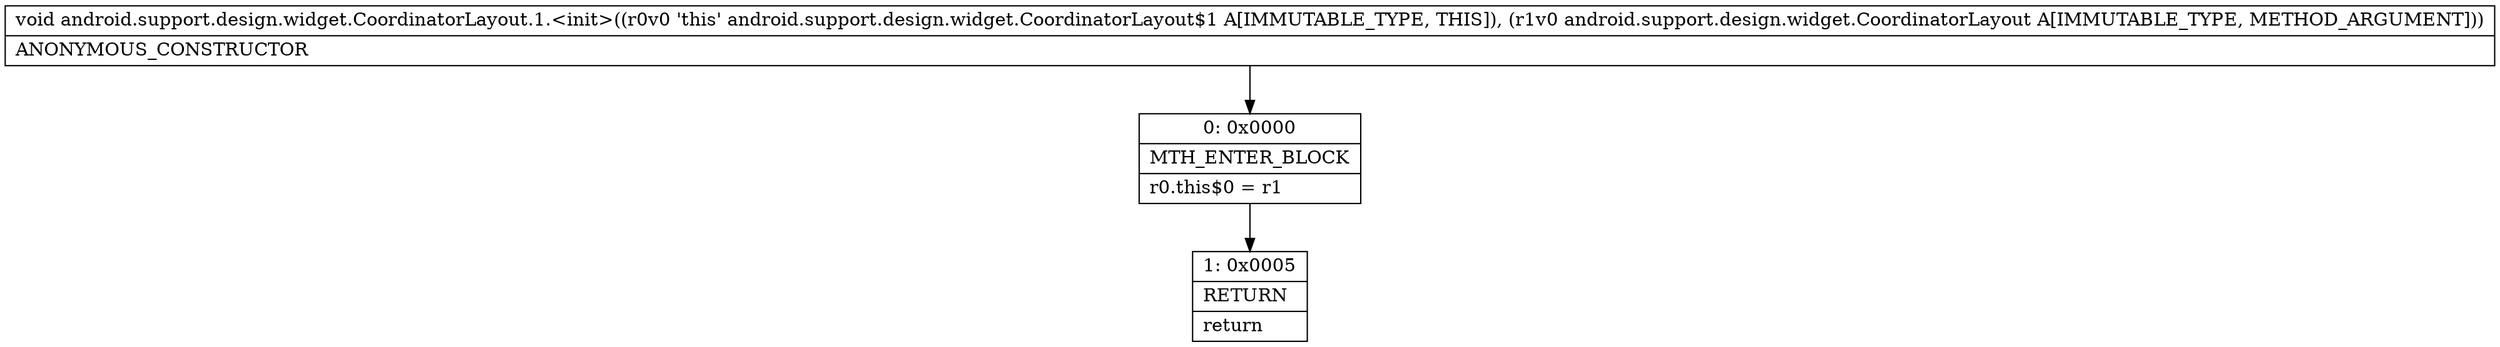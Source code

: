 digraph "CFG forandroid.support.design.widget.CoordinatorLayout.1.\<init\>(Landroid\/support\/design\/widget\/CoordinatorLayout;)V" {
Node_0 [shape=record,label="{0\:\ 0x0000|MTH_ENTER_BLOCK\l|r0.this$0 = r1\l}"];
Node_1 [shape=record,label="{1\:\ 0x0005|RETURN\l|return\l}"];
MethodNode[shape=record,label="{void android.support.design.widget.CoordinatorLayout.1.\<init\>((r0v0 'this' android.support.design.widget.CoordinatorLayout$1 A[IMMUTABLE_TYPE, THIS]), (r1v0 android.support.design.widget.CoordinatorLayout A[IMMUTABLE_TYPE, METHOD_ARGUMENT]))  | ANONYMOUS_CONSTRUCTOR\l}"];
MethodNode -> Node_0;
Node_0 -> Node_1;
}

